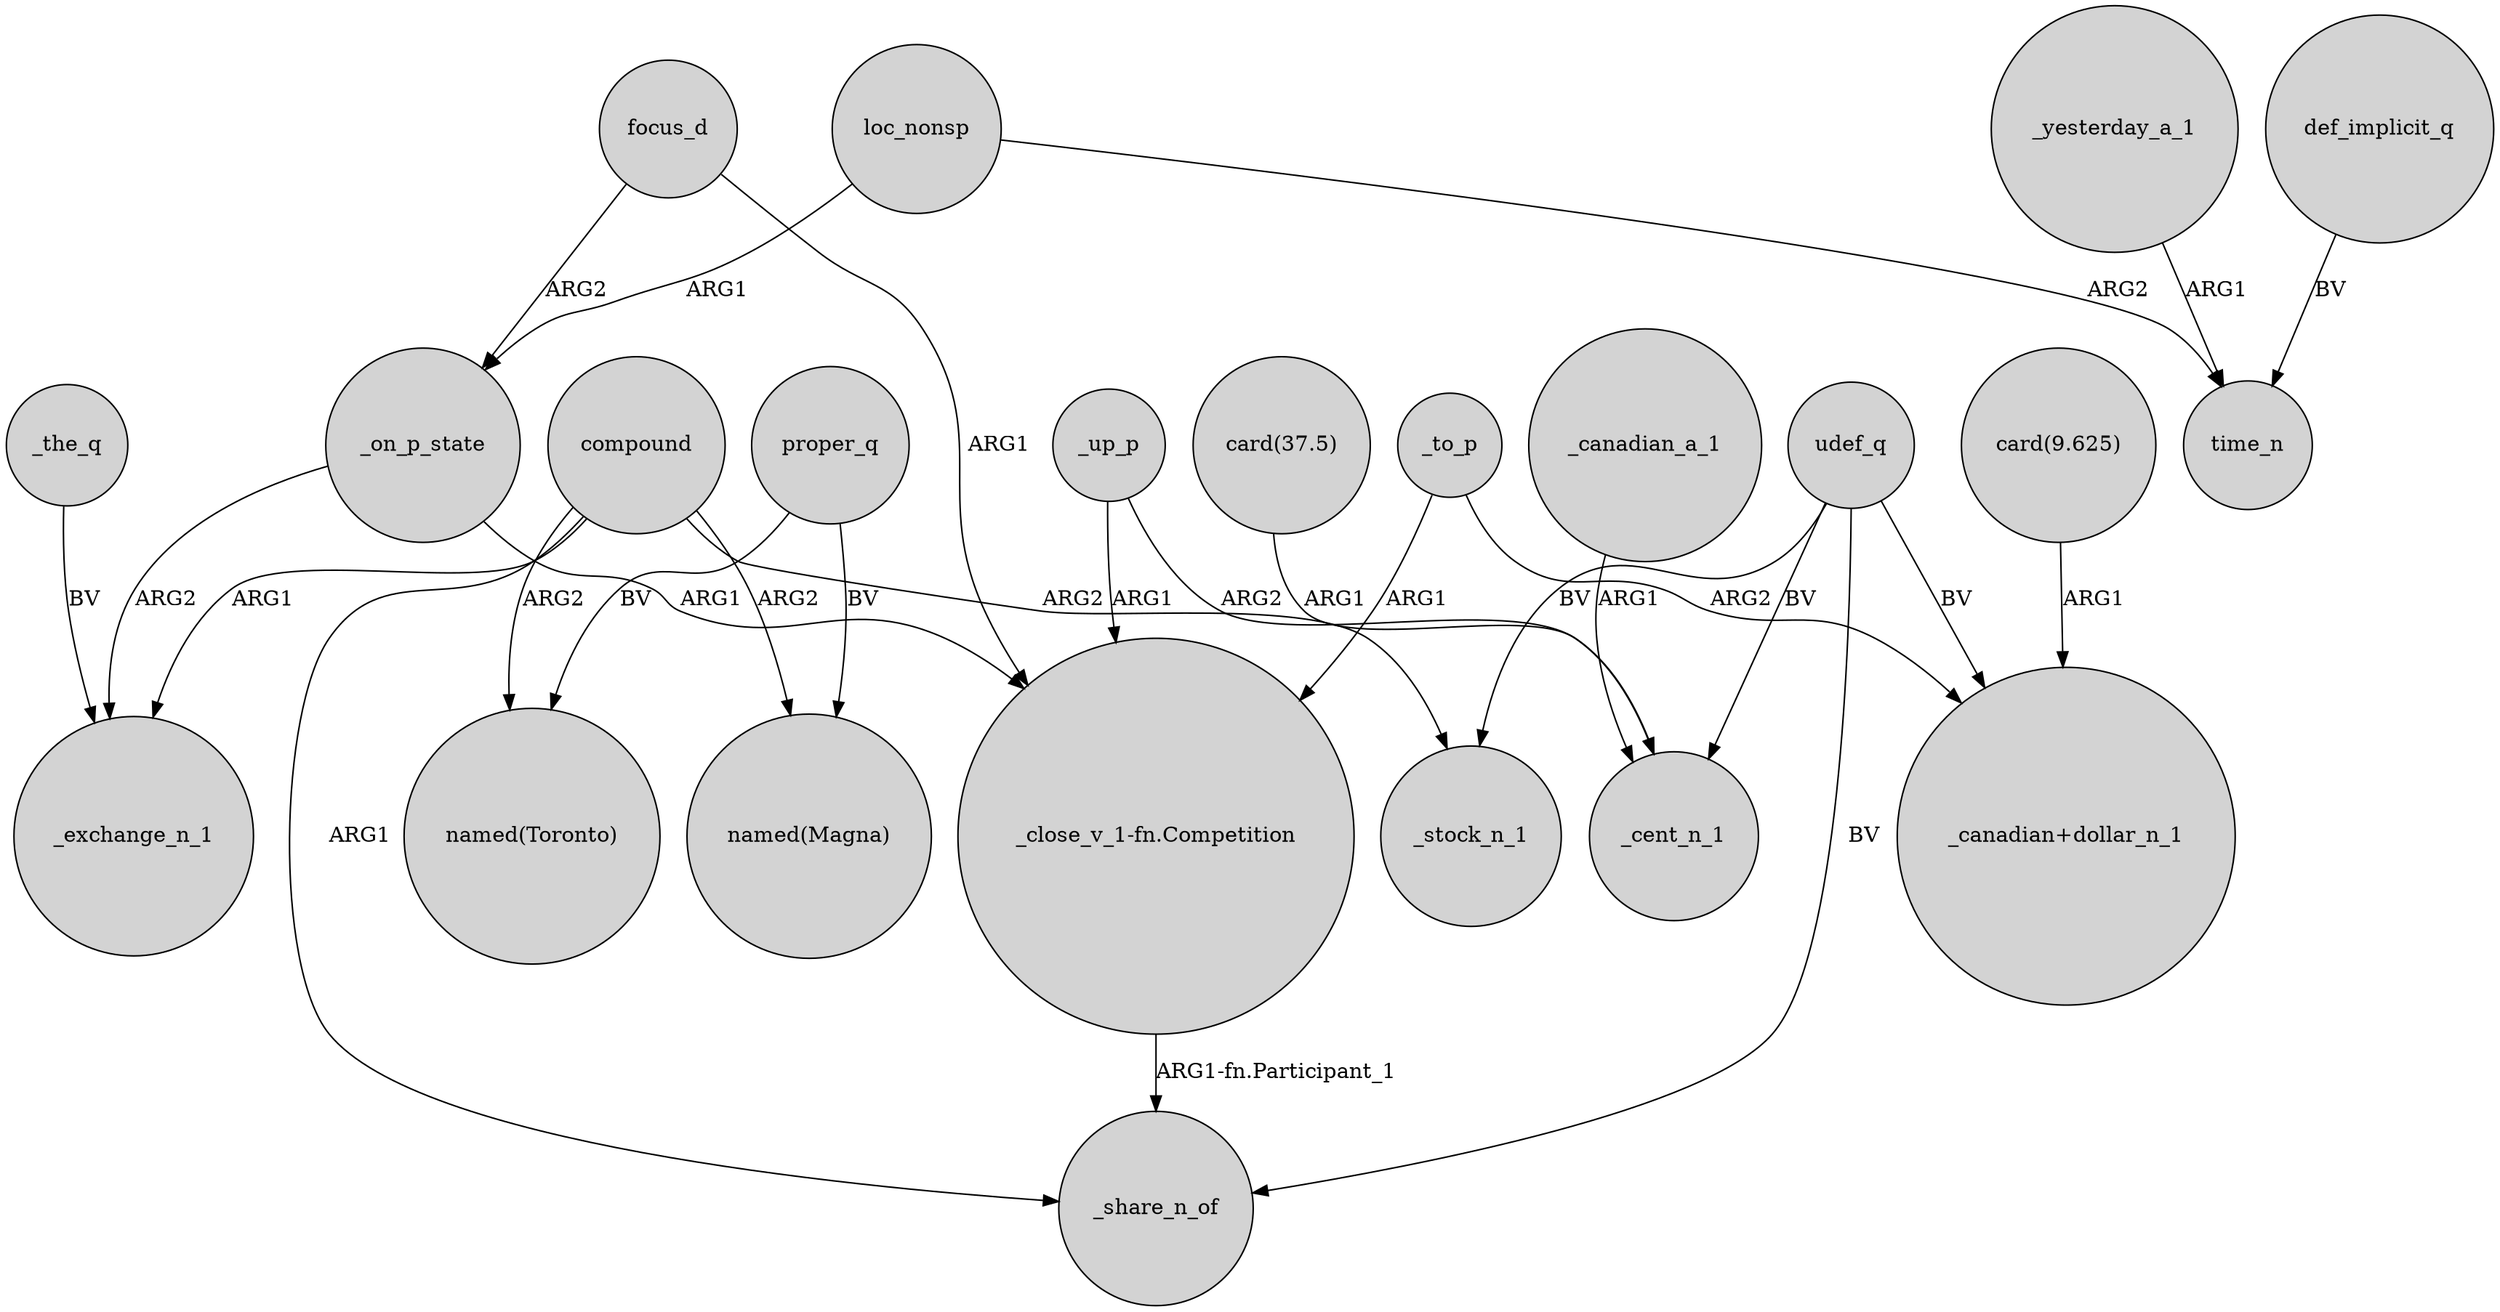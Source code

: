 digraph {
	node [shape=circle style=filled]
	focus_d -> "_close_v_1-fn.Competition" [label=ARG1]
	compound -> "named(Magna)" [label=ARG2]
	udef_q -> _stock_n_1 [label=BV]
	_yesterday_a_1 -> time_n [label=ARG1]
	compound -> "named(Toronto)" [label=ARG2]
	"card(37.5)" -> _cent_n_1 [label=ARG1]
	_up_p -> _cent_n_1 [label=ARG2]
	"_close_v_1-fn.Competition" -> _share_n_of [label="ARG1-fn.Participant_1"]
	_to_p -> "_canadian+dollar_n_1" [label=ARG2]
	compound -> _exchange_n_1 [label=ARG1]
	compound -> _share_n_of [label=ARG1]
	loc_nonsp -> time_n [label=ARG2]
	_canadian_a_1 -> _cent_n_1 [label=ARG1]
	def_implicit_q -> time_n [label=BV]
	_to_p -> "_close_v_1-fn.Competition" [label=ARG1]
	_the_q -> _exchange_n_1 [label=BV]
	"card(9.625)" -> "_canadian+dollar_n_1" [label=ARG1]
	udef_q -> "_canadian+dollar_n_1" [label=BV]
	_on_p_state -> _exchange_n_1 [label=ARG2]
	proper_q -> "named(Toronto)" [label=BV]
	udef_q -> _share_n_of [label=BV]
	proper_q -> "named(Magna)" [label=BV]
	udef_q -> _cent_n_1 [label=BV]
	compound -> _stock_n_1 [label=ARG2]
	focus_d -> _on_p_state [label=ARG2]
	loc_nonsp -> _on_p_state [label=ARG1]
	_on_p_state -> "_close_v_1-fn.Competition" [label=ARG1]
	_up_p -> "_close_v_1-fn.Competition" [label=ARG1]
}
